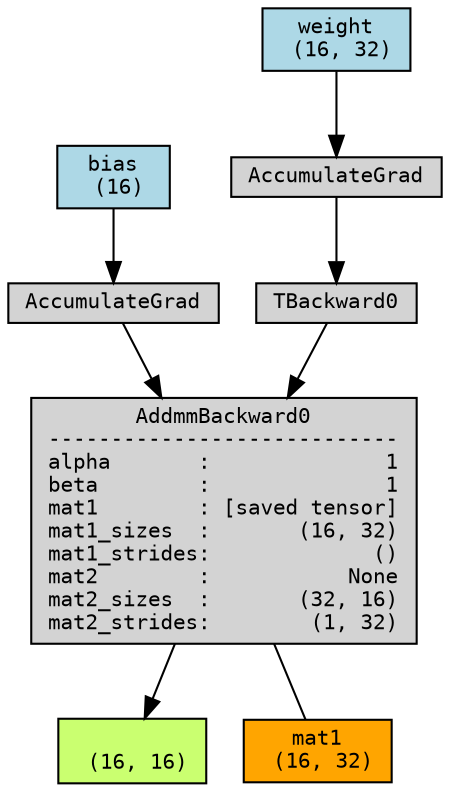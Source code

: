digraph {
	graph [size="12,12"]
	node [align=left fontname=monospace fontsize=10 height=0.2 ranksep=0.1 shape=box style=filled]
	140260902845712 [label="
 (16, 16)" fillcolor=darkolivegreen1]
	140260907333808 -> 140260902842432 [dir=none]
	140260902842432 [label="mat1
 (16, 32)" fillcolor=orange]
	140260907333808 [label="AddmmBackward0
----------------------------
alpha       :              1
beta        :              1
mat1        : [saved tensor]
mat1_sizes  :       (16, 32)
mat1_strides:             ()
mat2        :           None
mat2_sizes  :       (32, 16)
mat2_strides:        (1, 32)"]
	140260902766672 -> 140260907333808
	140260705089312 [label="bias
 (16)" fillcolor=lightblue]
	140260705089312 -> 140260902766672
	140260902766672 [label=AccumulateGrad]
	140260907334624 -> 140260907333808
	140260907334624 [label=TBackward0]
	140260908191600 -> 140260907334624
	140260702944528 [label="weight
 (16, 32)" fillcolor=lightblue]
	140260702944528 -> 140260908191600
	140260908191600 [label=AccumulateGrad]
	140260907333808 -> 140260902845712
}
